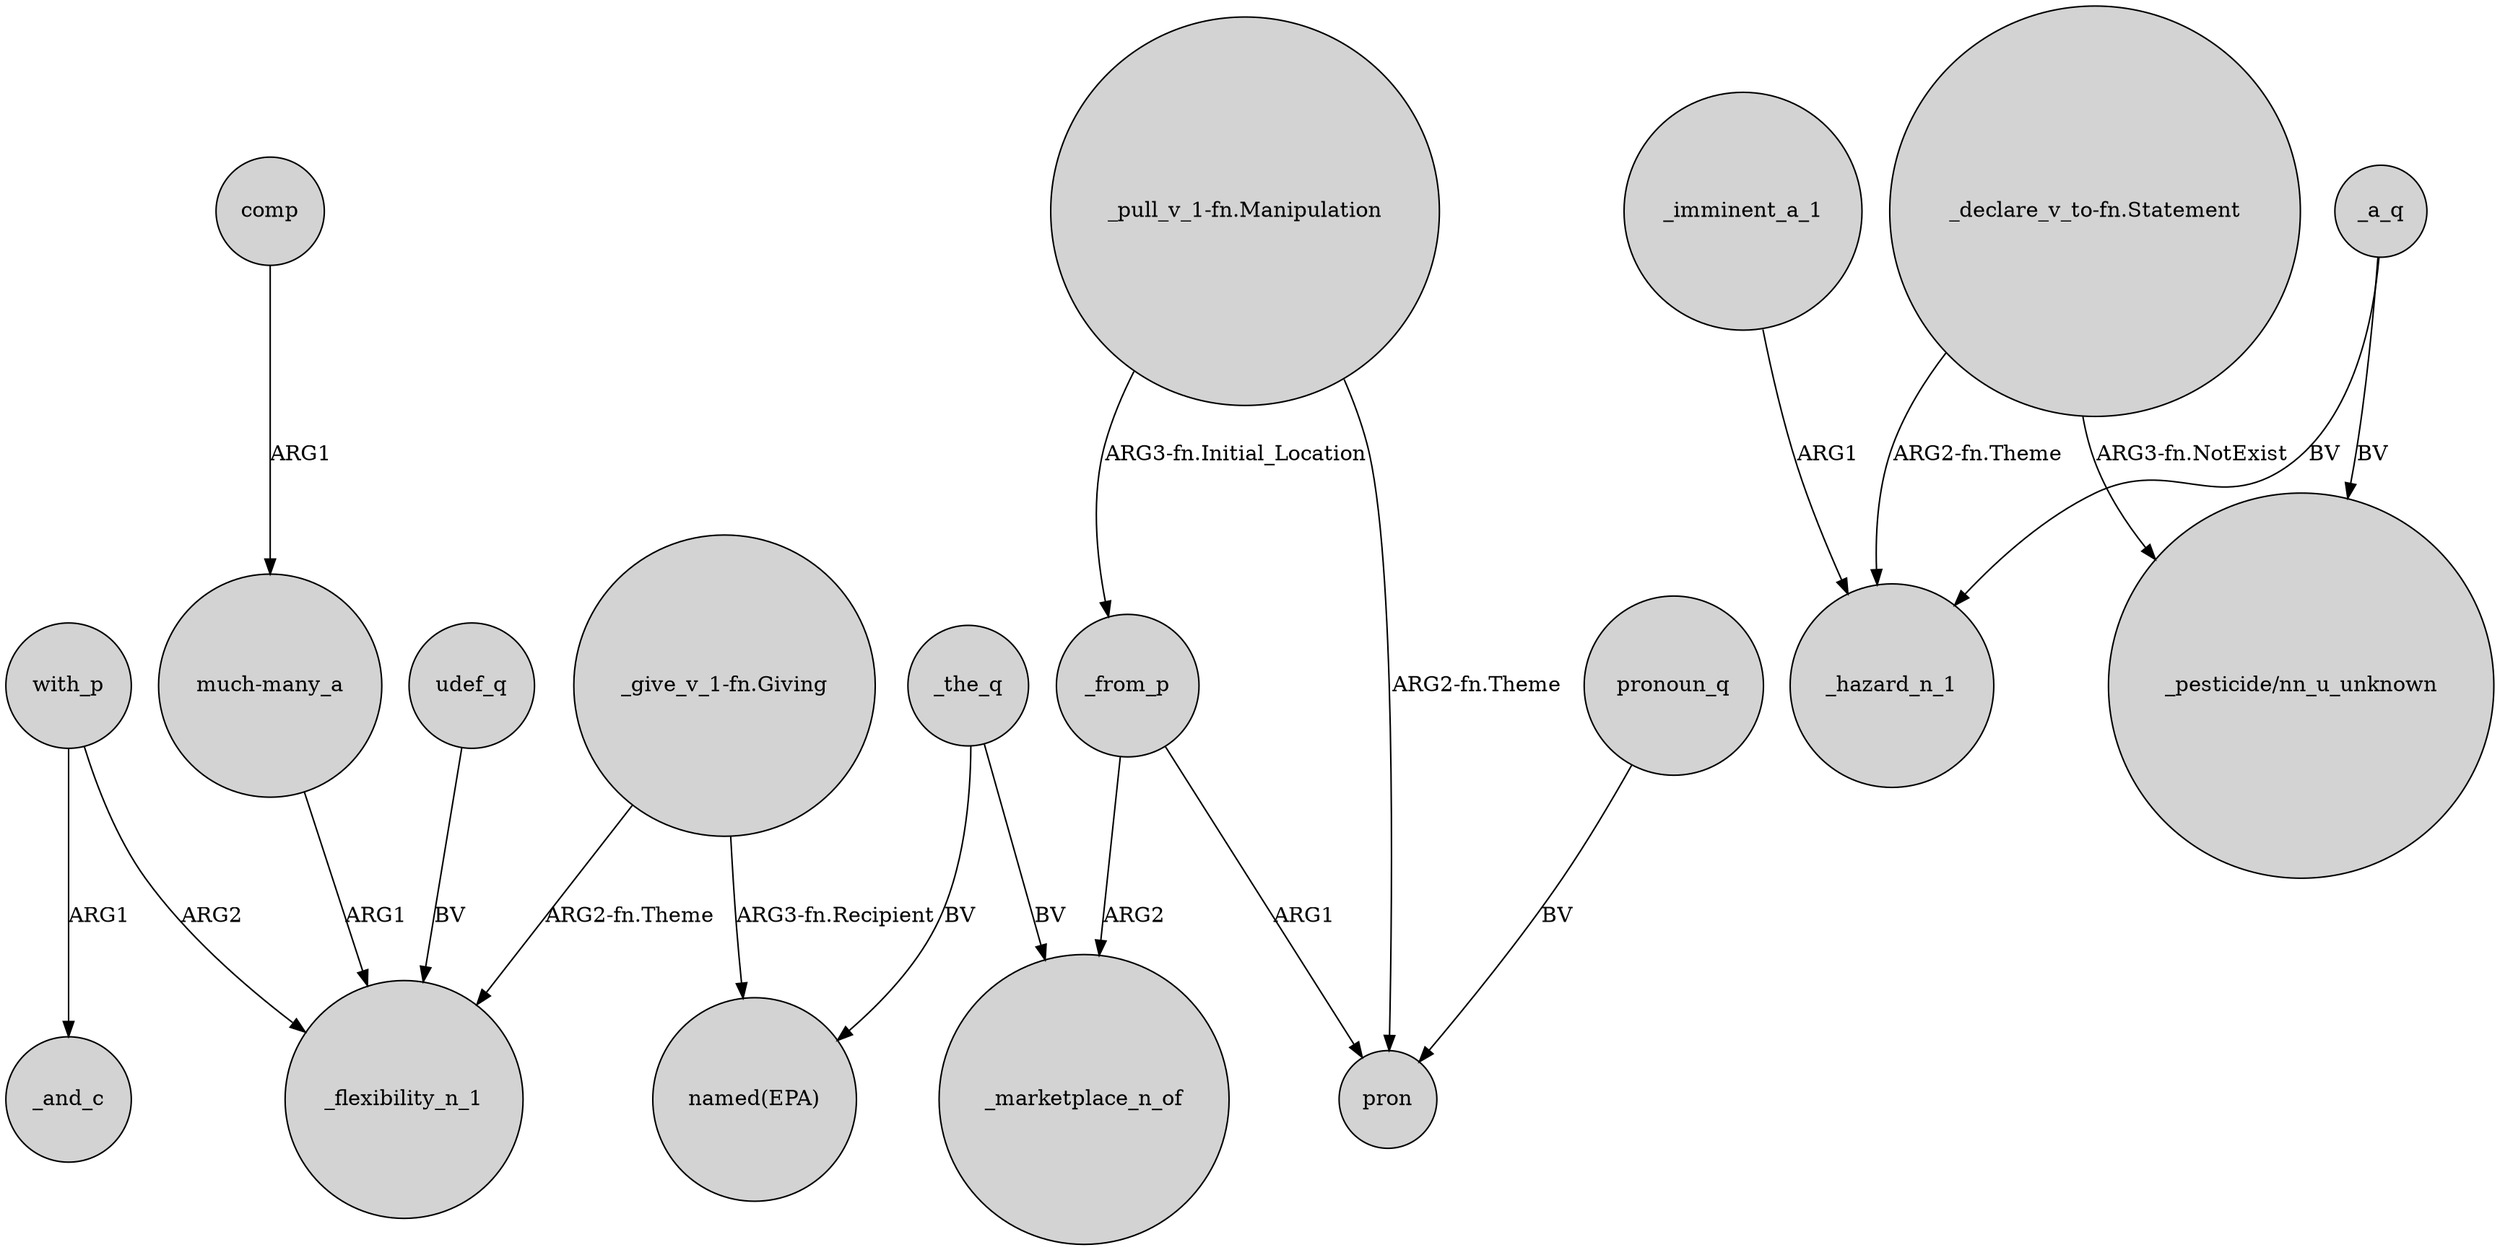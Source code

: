 digraph {
	node [shape=circle style=filled]
	"much-many_a" -> _flexibility_n_1 [label=ARG1]
	with_p -> _flexibility_n_1 [label=ARG2]
	_a_q -> "_pesticide/nn_u_unknown" [label=BV]
	_the_q -> _marketplace_n_of [label=BV]
	"_pull_v_1-fn.Manipulation" -> pron [label="ARG2-fn.Theme"]
	"_declare_v_to-fn.Statement" -> "_pesticide/nn_u_unknown" [label="ARG3-fn.NotExist"]
	"_declare_v_to-fn.Statement" -> _hazard_n_1 [label="ARG2-fn.Theme"]
	udef_q -> _flexibility_n_1 [label=BV]
	_from_p -> _marketplace_n_of [label=ARG2]
	"_pull_v_1-fn.Manipulation" -> _from_p [label="ARG3-fn.Initial_Location"]
	pronoun_q -> pron [label=BV]
	comp -> "much-many_a" [label=ARG1]
	_a_q -> _hazard_n_1 [label=BV]
	"_give_v_1-fn.Giving" -> _flexibility_n_1 [label="ARG2-fn.Theme"]
	"_give_v_1-fn.Giving" -> "named(EPA)" [label="ARG3-fn.Recipient"]
	_from_p -> pron [label=ARG1]
	_the_q -> "named(EPA)" [label=BV]
	with_p -> _and_c [label=ARG1]
	_imminent_a_1 -> _hazard_n_1 [label=ARG1]
}
